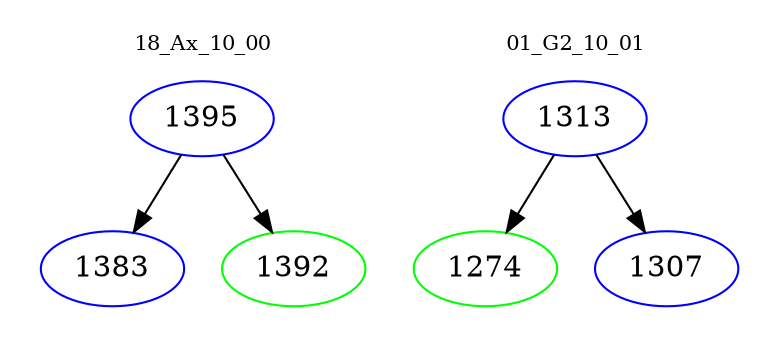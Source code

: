 digraph{
subgraph cluster_0 {
color = white
label = "18_Ax_10_00";
fontsize=10;
T0_1395 [label="1395", color="blue"]
T0_1395 -> T0_1383 [color="black"]
T0_1383 [label="1383", color="blue"]
T0_1395 -> T0_1392 [color="black"]
T0_1392 [label="1392", color="green"]
}
subgraph cluster_1 {
color = white
label = "01_G2_10_01";
fontsize=10;
T1_1313 [label="1313", color="blue"]
T1_1313 -> T1_1274 [color="black"]
T1_1274 [label="1274", color="green"]
T1_1313 -> T1_1307 [color="black"]
T1_1307 [label="1307", color="blue"]
}
}
